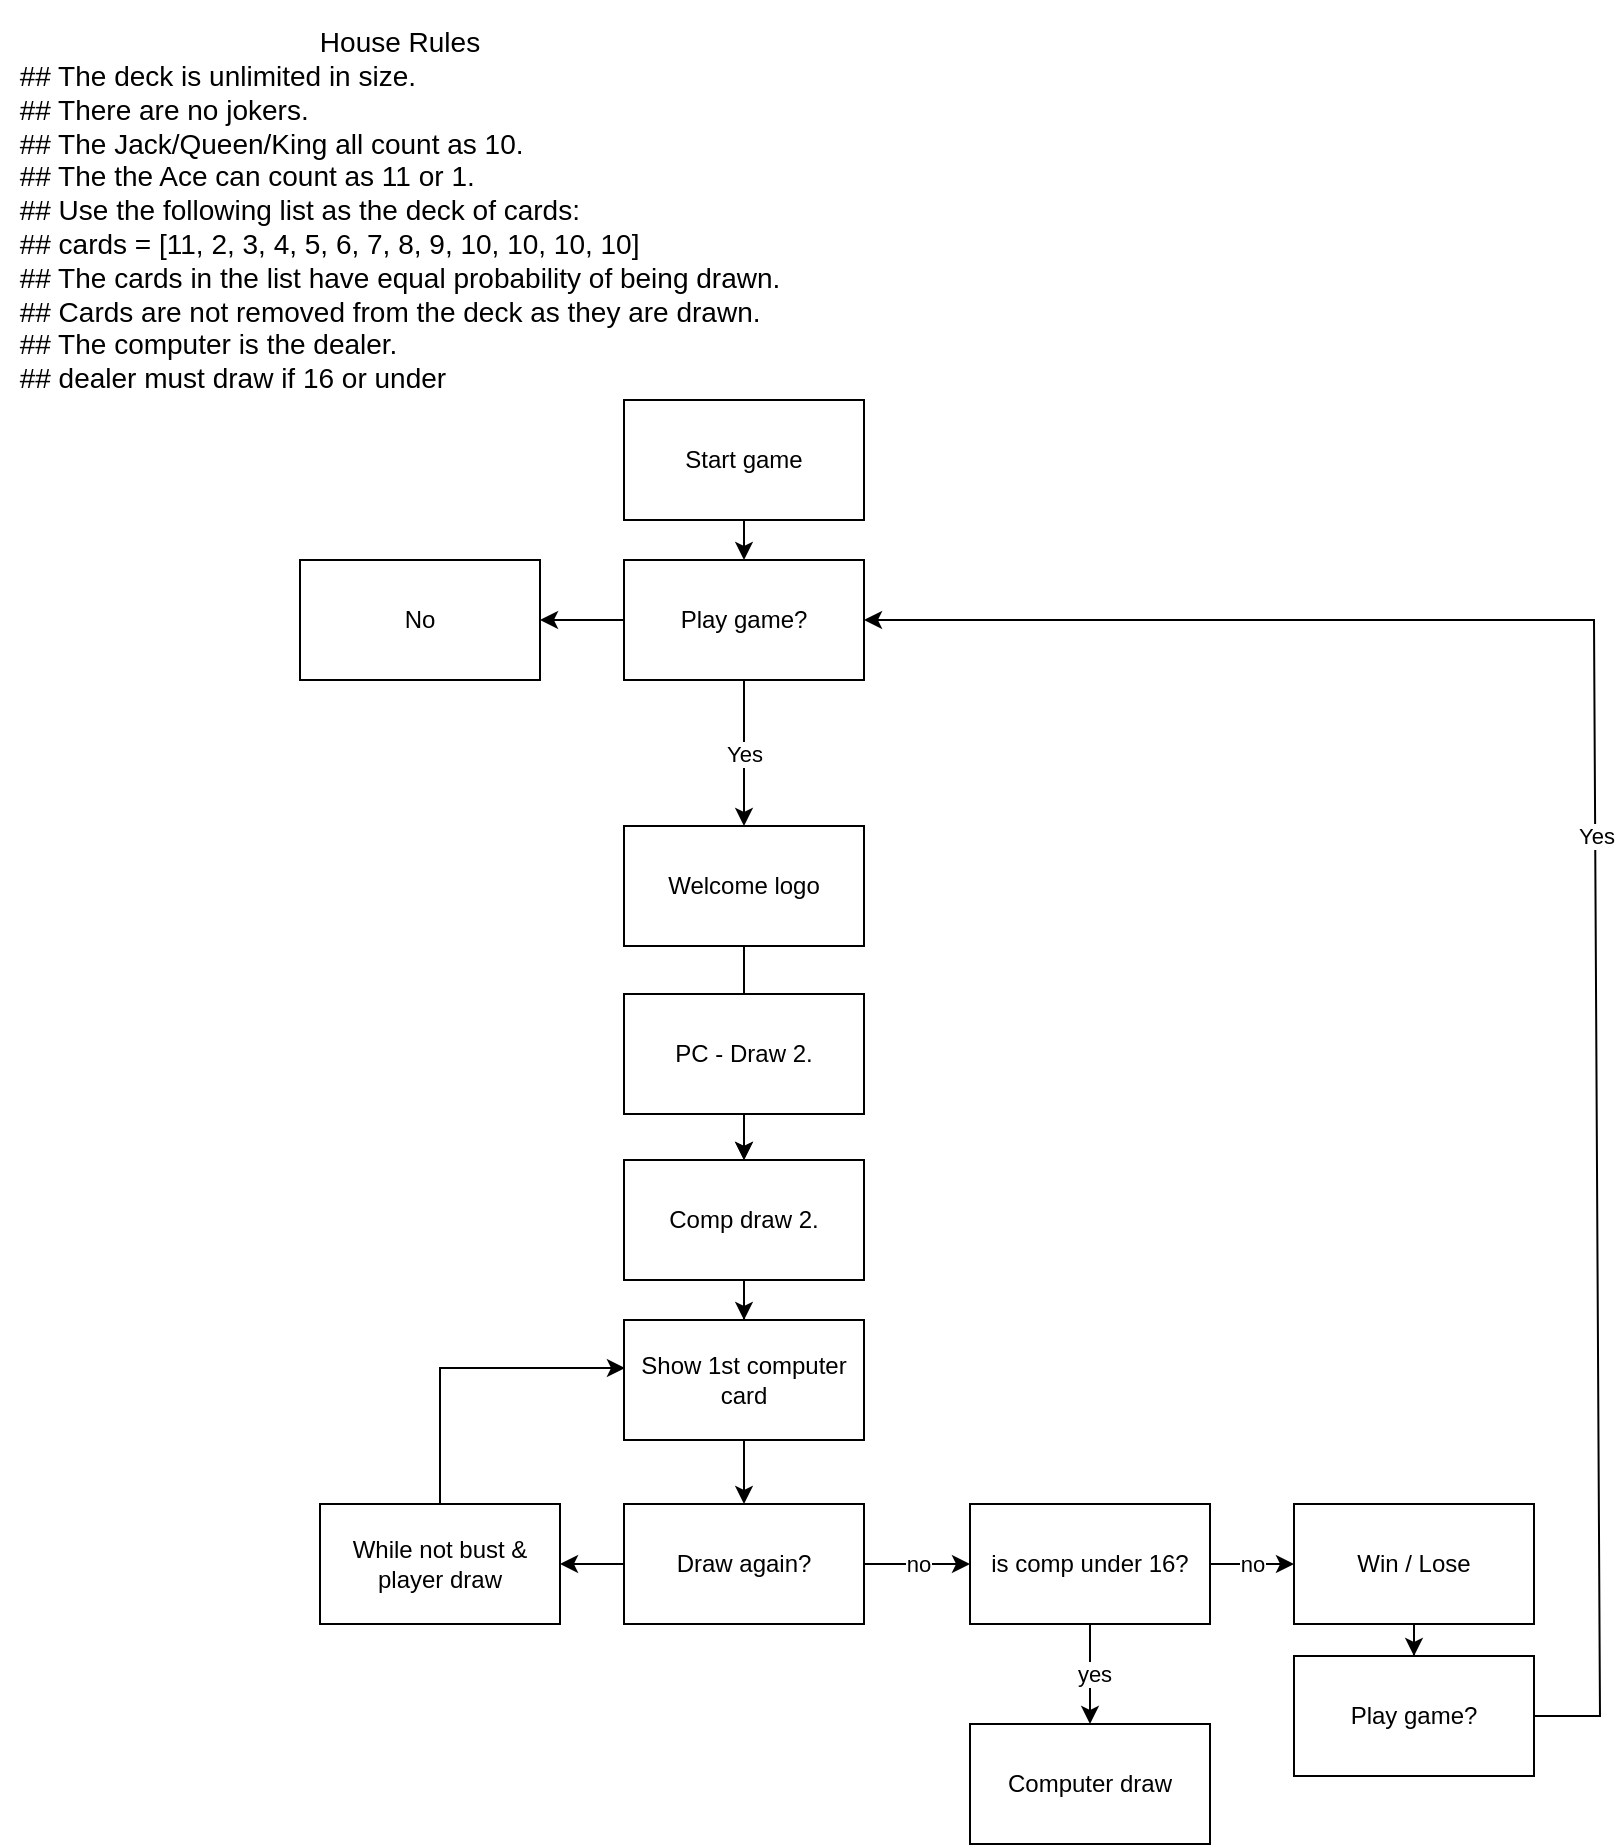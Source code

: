 <mxfile version="24.7.6">
  <diagram name="Page-1" id="j0fCDUgEydv8VJdV81uv">
    <mxGraphModel dx="1434" dy="746" grid="1" gridSize="10" guides="1" tooltips="1" connect="1" arrows="1" fold="1" page="1" pageScale="1" pageWidth="850" pageHeight="1100" math="0" shadow="0">
      <root>
        <mxCell id="0" />
        <mxCell id="1" parent="0" />
        <mxCell id="w32qKdAZumEgRM9tF9tT-64" style="edgeStyle=orthogonalEdgeStyle;rounded=0;orthogonalLoop=1;jettySize=auto;html=1;exitX=0.5;exitY=1;exitDx=0;exitDy=0;entryX=0.5;entryY=0;entryDx=0;entryDy=0;" edge="1" parent="1" source="w32qKdAZumEgRM9tF9tT-1" target="w32qKdAZumEgRM9tF9tT-4">
          <mxGeometry relative="1" as="geometry" />
        </mxCell>
        <mxCell id="w32qKdAZumEgRM9tF9tT-1" value="Start game" style="rounded=0;whiteSpace=wrap;html=1;" vertex="1" parent="1">
          <mxGeometry x="312" y="200" width="120" height="60" as="geometry" />
        </mxCell>
        <mxCell id="w32qKdAZumEgRM9tF9tT-3" value="&lt;span style=&quot;text-align: left; font-size: 14px;&quot;&gt;House Rules&lt;/span&gt;&lt;div style=&quot;text-align: left; font-size: 14px;&quot;&gt;## The deck is unlimited in size.&amp;nbsp;&lt;br style=&quot;font-size: 14px;&quot;&gt;## There are no jokers.&amp;nbsp;&lt;br style=&quot;font-size: 14px;&quot;&gt;## The Jack/Queen/King all count as 10.&lt;br style=&quot;font-size: 14px;&quot;&gt;## The the Ace can count as 11 or 1.&lt;br style=&quot;font-size: 14px;&quot;&gt;## Use the following list as the deck of cards:&lt;br style=&quot;font-size: 14px;&quot;&gt;## cards = [11, 2, 3, 4, 5, 6, 7, 8, 9, 10, 10, 10, 10]&lt;br style=&quot;font-size: 14px;&quot;&gt;## The cards in the list have equal probability of being drawn.&lt;br style=&quot;font-size: 14px;&quot;&gt;## Cards are not removed from the deck as they are drawn.&lt;br style=&quot;font-size: 14px;&quot;&gt;## The computer is the dealer.&lt;/div&gt;&lt;div style=&quot;text-align: left; font-size: 14px;&quot;&gt;## dealer must draw if 16 or under&lt;/div&gt;" style="text;html=1;align=center;verticalAlign=middle;whiteSpace=wrap;rounded=0;fontSize=14;" vertex="1" parent="1">
          <mxGeometry width="400" height="210" as="geometry" />
        </mxCell>
        <mxCell id="w32qKdAZumEgRM9tF9tT-15" value="" style="edgeStyle=orthogonalEdgeStyle;rounded=0;orthogonalLoop=1;jettySize=auto;html=1;" edge="1" parent="1" source="w32qKdAZumEgRM9tF9tT-4" target="w32qKdAZumEgRM9tF9tT-6">
          <mxGeometry relative="1" as="geometry" />
        </mxCell>
        <mxCell id="w32qKdAZumEgRM9tF9tT-65" value="Yes" style="edgeStyle=orthogonalEdgeStyle;rounded=0;orthogonalLoop=1;jettySize=auto;html=1;exitX=0.5;exitY=1;exitDx=0;exitDy=0;entryX=0.5;entryY=0;entryDx=0;entryDy=0;" edge="1" parent="1" source="w32qKdAZumEgRM9tF9tT-4" target="w32qKdAZumEgRM9tF9tT-8">
          <mxGeometry relative="1" as="geometry" />
        </mxCell>
        <mxCell id="w32qKdAZumEgRM9tF9tT-4" value="Play game?" style="rounded=0;whiteSpace=wrap;html=1;" vertex="1" parent="1">
          <mxGeometry x="312" y="280" width="120" height="60" as="geometry" />
        </mxCell>
        <mxCell id="w32qKdAZumEgRM9tF9tT-6" value="No" style="rounded=0;whiteSpace=wrap;html=1;" vertex="1" parent="1">
          <mxGeometry x="150" y="280" width="120" height="60" as="geometry" />
        </mxCell>
        <mxCell id="w32qKdAZumEgRM9tF9tT-20" value="" style="edgeStyle=orthogonalEdgeStyle;rounded=0;orthogonalLoop=1;jettySize=auto;html=1;" edge="1" parent="1" source="w32qKdAZumEgRM9tF9tT-8" target="w32qKdAZumEgRM9tF9tT-10">
          <mxGeometry relative="1" as="geometry" />
        </mxCell>
        <mxCell id="w32qKdAZumEgRM9tF9tT-8" value="Welcome logo" style="rounded=0;whiteSpace=wrap;html=1;" vertex="1" parent="1">
          <mxGeometry x="312" y="413" width="120" height="60" as="geometry" />
        </mxCell>
        <mxCell id="w32qKdAZumEgRM9tF9tT-19" value="" style="edgeStyle=orthogonalEdgeStyle;rounded=0;orthogonalLoop=1;jettySize=auto;html=1;" edge="1" parent="1" source="w32qKdAZumEgRM9tF9tT-9" target="w32qKdAZumEgRM9tF9tT-10">
          <mxGeometry relative="1" as="geometry" />
        </mxCell>
        <mxCell id="w32qKdAZumEgRM9tF9tT-9" value="PC - Draw 2." style="rounded=0;whiteSpace=wrap;html=1;" vertex="1" parent="1">
          <mxGeometry x="312" y="497" width="120" height="60" as="geometry" />
        </mxCell>
        <mxCell id="w32qKdAZumEgRM9tF9tT-70" value="" style="edgeStyle=orthogonalEdgeStyle;rounded=0;orthogonalLoop=1;jettySize=auto;html=1;" edge="1" parent="1" source="w32qKdAZumEgRM9tF9tT-10" target="w32qKdAZumEgRM9tF9tT-69">
          <mxGeometry relative="1" as="geometry" />
        </mxCell>
        <mxCell id="w32qKdAZumEgRM9tF9tT-10" value="Comp draw 2." style="rounded=0;whiteSpace=wrap;html=1;" vertex="1" parent="1">
          <mxGeometry x="312" y="580" width="120" height="60" as="geometry" />
        </mxCell>
        <mxCell id="w32qKdAZumEgRM9tF9tT-33" value="" style="edgeStyle=orthogonalEdgeStyle;rounded=0;orthogonalLoop=1;jettySize=auto;html=1;" edge="1" parent="1" source="w32qKdAZumEgRM9tF9tT-24" target="w32qKdAZumEgRM9tF9tT-32">
          <mxGeometry relative="1" as="geometry" />
        </mxCell>
        <mxCell id="w32qKdAZumEgRM9tF9tT-24" value="Draw again?" style="rounded=0;whiteSpace=wrap;html=1;" vertex="1" parent="1">
          <mxGeometry x="312" y="752" width="120" height="60" as="geometry" />
        </mxCell>
        <mxCell id="w32qKdAZumEgRM9tF9tT-32" value="While not bust &amp;amp; player draw" style="rounded=0;whiteSpace=wrap;html=1;" vertex="1" parent="1">
          <mxGeometry x="160" y="752" width="120" height="60" as="geometry" />
        </mxCell>
        <mxCell id="w32qKdAZumEgRM9tF9tT-38" value="" style="edgeStyle=orthogonalEdgeStyle;rounded=0;orthogonalLoop=1;jettySize=auto;html=1;" edge="1" parent="1" source="w32qKdAZumEgRM9tF9tT-35" target="w32qKdAZumEgRM9tF9tT-37">
          <mxGeometry relative="1" as="geometry" />
        </mxCell>
        <mxCell id="w32qKdAZumEgRM9tF9tT-35" value="Win / Lose" style="rounded=0;whiteSpace=wrap;html=1;" vertex="1" parent="1">
          <mxGeometry x="647" y="752" width="120" height="60" as="geometry" />
        </mxCell>
        <mxCell id="w32qKdAZumEgRM9tF9tT-37" value="Play game?" style="whiteSpace=wrap;html=1;rounded=0;" vertex="1" parent="1">
          <mxGeometry x="647" y="828" width="120" height="60" as="geometry" />
        </mxCell>
        <mxCell id="w32qKdAZumEgRM9tF9tT-40" value="" style="endArrow=classic;html=1;rounded=0;entryX=1;entryY=0.5;entryDx=0;entryDy=0;exitX=1;exitY=0.5;exitDx=0;exitDy=0;" edge="1" parent="1" source="w32qKdAZumEgRM9tF9tT-37" target="w32qKdAZumEgRM9tF9tT-4">
          <mxGeometry relative="1" as="geometry">
            <mxPoint x="767" y="1100" as="sourcePoint" />
            <mxPoint x="432" y="325" as="targetPoint" />
            <Array as="points">
              <mxPoint x="800" y="858" />
              <mxPoint x="797" y="310" />
            </Array>
          </mxGeometry>
        </mxCell>
        <mxCell id="w32qKdAZumEgRM9tF9tT-41" value="Yes" style="edgeLabel;resizable=0;html=1;;align=center;verticalAlign=middle;" connectable="0" vertex="1" parent="w32qKdAZumEgRM9tF9tT-40">
          <mxGeometry relative="1" as="geometry" />
        </mxCell>
        <mxCell id="w32qKdAZumEgRM9tF9tT-63" value="no" style="edgeStyle=orthogonalEdgeStyle;rounded=0;orthogonalLoop=1;jettySize=auto;html=1;exitX=1;exitY=0.5;exitDx=0;exitDy=0;entryX=0;entryY=0.5;entryDx=0;entryDy=0;" edge="1" parent="1" source="w32qKdAZumEgRM9tF9tT-45" target="w32qKdAZumEgRM9tF9tT-35">
          <mxGeometry relative="1" as="geometry" />
        </mxCell>
        <mxCell id="w32qKdAZumEgRM9tF9tT-45" value="is comp under 16?" style="rounded=0;whiteSpace=wrap;html=1;" vertex="1" parent="1">
          <mxGeometry x="485" y="752" width="120" height="60" as="geometry" />
        </mxCell>
        <mxCell id="w32qKdAZumEgRM9tF9tT-49" value="Computer draw" style="rounded=0;whiteSpace=wrap;html=1;" vertex="1" parent="1">
          <mxGeometry x="485" y="862" width="120" height="60" as="geometry" />
        </mxCell>
        <mxCell id="w32qKdAZumEgRM9tF9tT-54" value="" style="endArrow=classic;html=1;rounded=0;exitX=1;exitY=0.5;exitDx=0;exitDy=0;entryX=0;entryY=0.5;entryDx=0;entryDy=0;" edge="1" parent="1" source="w32qKdAZumEgRM9tF9tT-24" target="w32qKdAZumEgRM9tF9tT-45">
          <mxGeometry relative="1" as="geometry">
            <mxPoint x="487" y="782" as="sourcePoint" />
            <mxPoint x="587" y="782" as="targetPoint" />
          </mxGeometry>
        </mxCell>
        <mxCell id="w32qKdAZumEgRM9tF9tT-55" value="no" style="edgeLabel;resizable=0;html=1;;align=center;verticalAlign=middle;" connectable="0" vertex="1" parent="w32qKdAZumEgRM9tF9tT-54">
          <mxGeometry relative="1" as="geometry" />
        </mxCell>
        <mxCell id="w32qKdAZumEgRM9tF9tT-57" value="" style="endArrow=classic;html=1;rounded=0;entryX=0.5;entryY=0;entryDx=0;entryDy=0;exitX=0.5;exitY=1;exitDx=0;exitDy=0;" edge="1" parent="1" source="w32qKdAZumEgRM9tF9tT-45" target="w32qKdAZumEgRM9tF9tT-49">
          <mxGeometry relative="1" as="geometry">
            <mxPoint x="550" y="822" as="sourcePoint" />
            <mxPoint x="585" y="836" as="targetPoint" />
          </mxGeometry>
        </mxCell>
        <mxCell id="w32qKdAZumEgRM9tF9tT-59" value="yes" style="edgeLabel;html=1;align=center;verticalAlign=middle;resizable=0;points=[];" vertex="1" connectable="0" parent="w32qKdAZumEgRM9tF9tT-57">
          <mxGeometry y="7" relative="1" as="geometry">
            <mxPoint x="-5" as="offset" />
          </mxGeometry>
        </mxCell>
        <mxCell id="w32qKdAZumEgRM9tF9tT-69" value="Show 1st computer card" style="rounded=0;whiteSpace=wrap;html=1;" vertex="1" parent="1">
          <mxGeometry x="312" y="660" width="120" height="60" as="geometry" />
        </mxCell>
        <mxCell id="w32qKdAZumEgRM9tF9tT-73" value="" style="endArrow=classic;html=1;rounded=0;exitX=0.5;exitY=1;exitDx=0;exitDy=0;entryX=0.5;entryY=0;entryDx=0;entryDy=0;" edge="1" parent="1" source="w32qKdAZumEgRM9tF9tT-69" target="w32qKdAZumEgRM9tF9tT-24">
          <mxGeometry width="50" height="50" relative="1" as="geometry">
            <mxPoint x="560" y="630" as="sourcePoint" />
            <mxPoint x="610" y="580" as="targetPoint" />
          </mxGeometry>
        </mxCell>
        <mxCell id="w32qKdAZumEgRM9tF9tT-75" style="edgeStyle=orthogonalEdgeStyle;rounded=0;orthogonalLoop=1;jettySize=auto;html=1;exitX=0.5;exitY=0;exitDx=0;exitDy=0;entryX=0.004;entryY=0.4;entryDx=0;entryDy=0;entryPerimeter=0;" edge="1" parent="1" source="w32qKdAZumEgRM9tF9tT-32" target="w32qKdAZumEgRM9tF9tT-69">
          <mxGeometry relative="1" as="geometry" />
        </mxCell>
      </root>
    </mxGraphModel>
  </diagram>
</mxfile>

